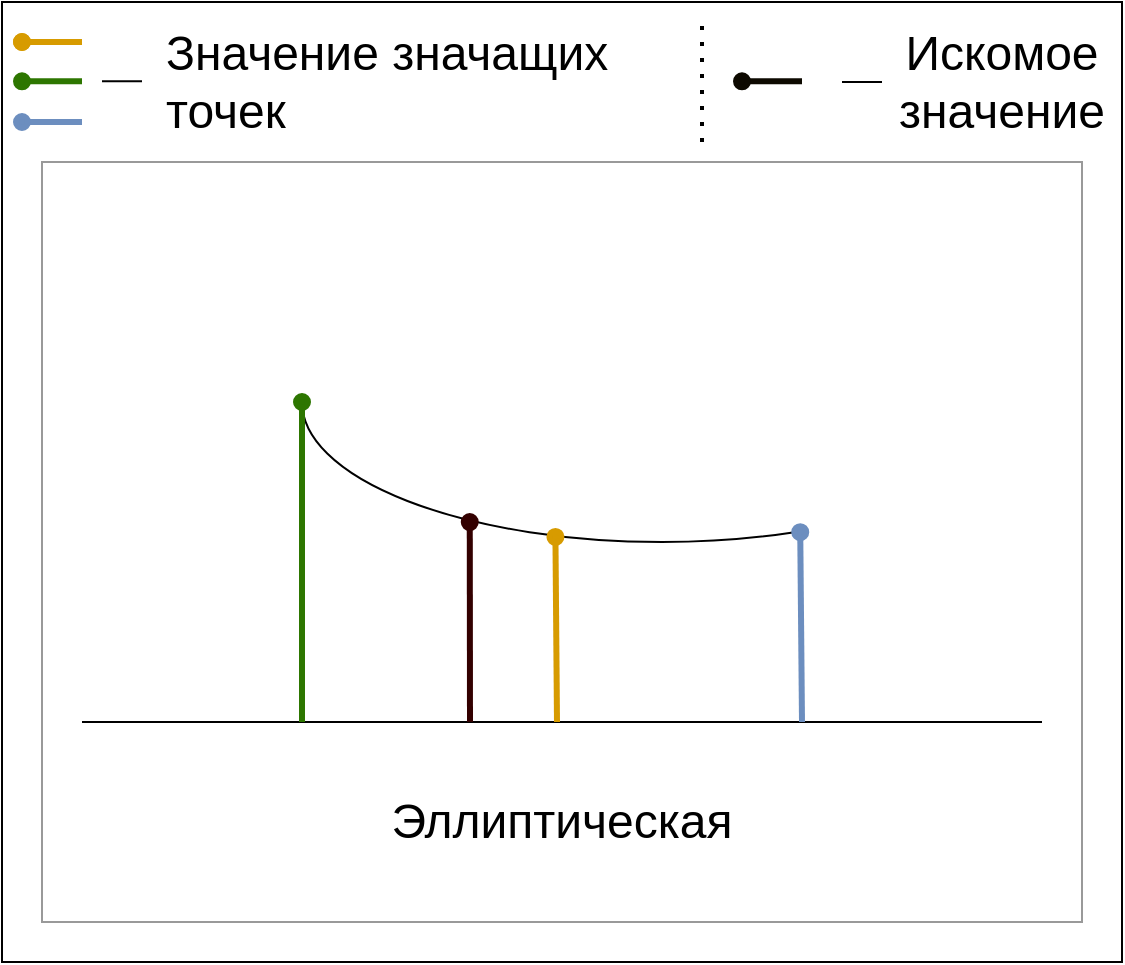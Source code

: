 <mxfile version="14.4.3" type="device"><diagram id="-4lXqh-0PWL5ccS_a5Df" name="Page-1"><mxGraphModel dx="1185" dy="588" grid="1" gridSize="10" guides="1" tooltips="1" connect="1" arrows="1" fold="1" page="1" pageScale="1" pageWidth="1169" pageHeight="827" math="0" shadow="0"><root><mxCell id="0"/><mxCell id="1" parent="0"/><mxCell id="HJSxzOpYitFrwOsImRiP-1" value="" style="rounded=0;whiteSpace=wrap;html=1;" parent="1" vertex="1"><mxGeometry x="200" y="120" width="560" height="480" as="geometry"/></mxCell><mxCell id="HJSxzOpYitFrwOsImRiP-3" value="" style="rounded=0;whiteSpace=wrap;html=1;strokeColor=#999999;" parent="1" vertex="1"><mxGeometry x="220" y="200" width="520" height="380" as="geometry"/></mxCell><mxCell id="w45hjgd6UTXqlvElqUaR-18" value="" style="ellipse;whiteSpace=wrap;html=1;" parent="1" vertex="1"><mxGeometry x="350" y="250" width="360" height="140" as="geometry"/></mxCell><mxCell id="ZqOZhLx2havkPgo0835H-4" value="" style="rounded=0;whiteSpace=wrap;html=1;strokeColor=none;" vertex="1" parent="1"><mxGeometry x="600" y="250" width="120" height="163.5" as="geometry"/></mxCell><mxCell id="HJSxzOpYitFrwOsImRiP-25" value="" style="endArrow=oval;html=1;entryX=0;entryY=0.5;entryDx=0;entryDy=0;endFill=1;strokeWidth=3;fillColor=#ffe6cc;strokeColor=#d79b00;" parent="1" edge="1"><mxGeometry width="50" height="50" relative="1" as="geometry"><mxPoint x="240" y="140" as="sourcePoint"/><mxPoint x="210" y="140" as="targetPoint"/></mxGeometry></mxCell><mxCell id="HJSxzOpYitFrwOsImRiP-26" value="" style="endArrow=oval;html=1;endFill=1;strokeWidth=3;fillColor=#dae8fc;strokeColor=#6c8ebf;entryX=0;entryY=0.5;entryDx=0;entryDy=0;" parent="1" edge="1"><mxGeometry width="50" height="50" relative="1" as="geometry"><mxPoint x="240" y="180" as="sourcePoint"/><mxPoint x="210" y="180" as="targetPoint"/></mxGeometry></mxCell><mxCell id="HJSxzOpYitFrwOsImRiP-29" value="" style="endArrow=none;html=1;strokeWidth=1;fontSize=25;entryX=1;entryY=0.5;entryDx=0;entryDy=0;exitX=0;exitY=0.5;exitDx=0;exitDy=0;" parent="1" edge="1"><mxGeometry width="50" height="50" relative="1" as="geometry"><mxPoint x="250" y="159.66" as="sourcePoint"/><mxPoint x="270" y="159.66" as="targetPoint"/></mxGeometry></mxCell><mxCell id="HJSxzOpYitFrwOsImRiP-32" value="Значение значащих&lt;br&gt;точек" style="text;html=1;strokeColor=none;fillColor=none;align=left;verticalAlign=middle;whiteSpace=wrap;rounded=0;labelBackgroundColor=none;fontSize=24;" parent="1" vertex="1"><mxGeometry x="280" y="150" width="350" height="20" as="geometry"/></mxCell><mxCell id="HJSxzOpYitFrwOsImRiP-40" value="" style="endArrow=none;html=1;strokeWidth=1;fontSize=24;entryX=1;entryY=0.5;entryDx=0;entryDy=0;exitX=0;exitY=0.5;exitDx=0;exitDy=0;" parent="1" edge="1"><mxGeometry width="50" height="50" relative="1" as="geometry"><mxPoint x="620" y="160" as="sourcePoint"/><mxPoint x="640" y="160" as="targetPoint"/></mxGeometry></mxCell><mxCell id="HJSxzOpYitFrwOsImRiP-41" value="Искомое значение" style="text;html=1;strokeColor=none;fillColor=none;align=center;verticalAlign=middle;whiteSpace=wrap;rounded=0;labelBackgroundColor=none;fontSize=24;" parent="1" vertex="1"><mxGeometry x="650" y="150" width="100" height="20" as="geometry"/></mxCell><mxCell id="HJSxzOpYitFrwOsImRiP-47" value="" style="endArrow=none;dashed=1;html=1;dashPattern=1 3;strokeWidth=2;fontSize=24;entryX=0.5;entryY=0;entryDx=0;entryDy=0;exitX=0.5;exitY=1;exitDx=0;exitDy=0;" parent="1" edge="1"><mxGeometry width="50" height="50" relative="1" as="geometry"><mxPoint x="550" y="190" as="sourcePoint"/><mxPoint x="550" y="130" as="targetPoint"/></mxGeometry></mxCell><mxCell id="CwhHVLE3A6wvsUV2nrfS-10" value="" style="group" parent="1" vertex="1" connectable="0"><mxGeometry x="240.0" y="240" width="480.0" height="330" as="geometry"/></mxCell><mxCell id="HJSxzOpYitFrwOsImRiP-18" value="Эллиптическая" style="text;html=1;strokeColor=none;fillColor=none;align=center;verticalAlign=middle;whiteSpace=wrap;rounded=0;labelBackgroundColor=none;fontSize=24;" parent="CwhHVLE3A6wvsUV2nrfS-10" vertex="1"><mxGeometry x="170" y="280" width="140" height="20" as="geometry"/></mxCell><mxCell id="HJSxzOpYitFrwOsImRiP-4" value="" style="endArrow=none;html=1;exitX=0;exitY=1;exitDx=0;exitDy=0;entryX=1;entryY=1;entryDx=0;entryDy=0;" parent="CwhHVLE3A6wvsUV2nrfS-10" edge="1"><mxGeometry width="50" height="50" relative="1" as="geometry"><mxPoint y="240" as="sourcePoint"/><mxPoint x="480.0" y="240" as="targetPoint"/></mxGeometry></mxCell><mxCell id="CwhHVLE3A6wvsUV2nrfS-17" value="" style="endArrow=oval;html=1;entryX=0;entryY=0.5;entryDx=0;entryDy=0;endFill=1;strokeWidth=3;fillColor=#ffe6cc;strokeColor=#0D0900;" parent="1" edge="1"><mxGeometry width="50" height="50" relative="1" as="geometry"><mxPoint x="600" y="159.66" as="sourcePoint"/><mxPoint x="570" y="159.66" as="targetPoint"/></mxGeometry></mxCell><mxCell id="w45hjgd6UTXqlvElqUaR-6" value="" style="endArrow=none;html=1;exitX=0;exitY=1;exitDx=0;exitDy=0;entryX=1;entryY=1;entryDx=0;entryDy=0;" parent="1" edge="1"><mxGeometry width="50" height="50" relative="1" as="geometry"><mxPoint x="240.0" y="480" as="sourcePoint"/><mxPoint x="720" y="480" as="targetPoint"/></mxGeometry></mxCell><mxCell id="w45hjgd6UTXqlvElqUaR-13" value="" style="endArrow=oval;html=1;entryX=0;entryY=0.5;entryDx=0;entryDy=0;endFill=1;strokeWidth=3;fillColor=#ffe6cc;strokeColor=#d79b00;" parent="1" edge="1"><mxGeometry width="50" height="50" relative="1" as="geometry"><mxPoint x="240" y="140" as="sourcePoint"/><mxPoint x="210" y="140" as="targetPoint"/></mxGeometry></mxCell><mxCell id="w45hjgd6UTXqlvElqUaR-14" value="" style="endArrow=oval;html=1;entryX=0;entryY=0.5;entryDx=0;entryDy=0;endFill=1;strokeWidth=3;fillColor=#60a917;strokeColor=#2D7600;" parent="1" edge="1"><mxGeometry width="50" height="50" relative="1" as="geometry"><mxPoint x="240" y="159.66" as="sourcePoint"/><mxPoint x="210" y="159.66" as="targetPoint"/></mxGeometry></mxCell><mxCell id="w45hjgd6UTXqlvElqUaR-19" value="" style="rounded=0;whiteSpace=wrap;html=1;strokeColor=none;" parent="1" vertex="1"><mxGeometry x="331.25" y="220" width="318.75" height="100" as="geometry"/></mxCell><mxCell id="w45hjgd6UTXqlvElqUaR-20" value="" style="endArrow=oval;html=1;endFill=1;strokeWidth=3;fillColor=#ffe6cc;strokeColor=#d79b00;entryX=0.352;entryY=0.982;entryDx=0;entryDy=0;entryPerimeter=0;" parent="1" edge="1" target="w45hjgd6UTXqlvElqUaR-18"><mxGeometry width="50" height="50" relative="1" as="geometry"><mxPoint x="477.5" y="480" as="sourcePoint"/><mxPoint x="477" y="390" as="targetPoint"/></mxGeometry></mxCell><mxCell id="w45hjgd6UTXqlvElqUaR-21" value="" style="endArrow=oval;html=1;exitX=0.75;exitY=1;exitDx=0;exitDy=0;endFill=1;strokeWidth=3;fillColor=#dae8fc;strokeColor=#6c8ebf;entryX=0.692;entryY=0.965;entryDx=0;entryDy=0;entryPerimeter=0;" parent="1" edge="1" target="w45hjgd6UTXqlvElqUaR-18"><mxGeometry width="50" height="50" relative="1" as="geometry"><mxPoint x="600" y="480" as="sourcePoint"/><mxPoint x="600" y="390" as="targetPoint"/></mxGeometry></mxCell><mxCell id="w45hjgd6UTXqlvElqUaR-25" value="" style="endArrow=oval;html=1;endFill=1;strokeWidth=3;fillColor=#dae8fc;strokeColor=#330000;entryX=0.233;entryY=0.929;entryDx=0;entryDy=0;entryPerimeter=0;" parent="1" target="w45hjgd6UTXqlvElqUaR-18" edge="1"><mxGeometry width="50" height="50" relative="1" as="geometry"><mxPoint x="434" y="480" as="sourcePoint"/><mxPoint x="506" y="400" as="targetPoint"/></mxGeometry></mxCell><mxCell id="ZqOZhLx2havkPgo0835H-1" value="" style="endArrow=oval;html=1;endFill=1;strokeWidth=3;fillColor=#60a917;strokeColor=#2D7600;entryX=0.233;entryY=0.929;entryDx=0;entryDy=0;entryPerimeter=0;" edge="1" parent="1"><mxGeometry width="50" height="50" relative="1" as="geometry"><mxPoint x="350" y="480" as="sourcePoint"/><mxPoint x="350.0" y="320.0" as="targetPoint"/></mxGeometry></mxCell></root></mxGraphModel></diagram></mxfile>